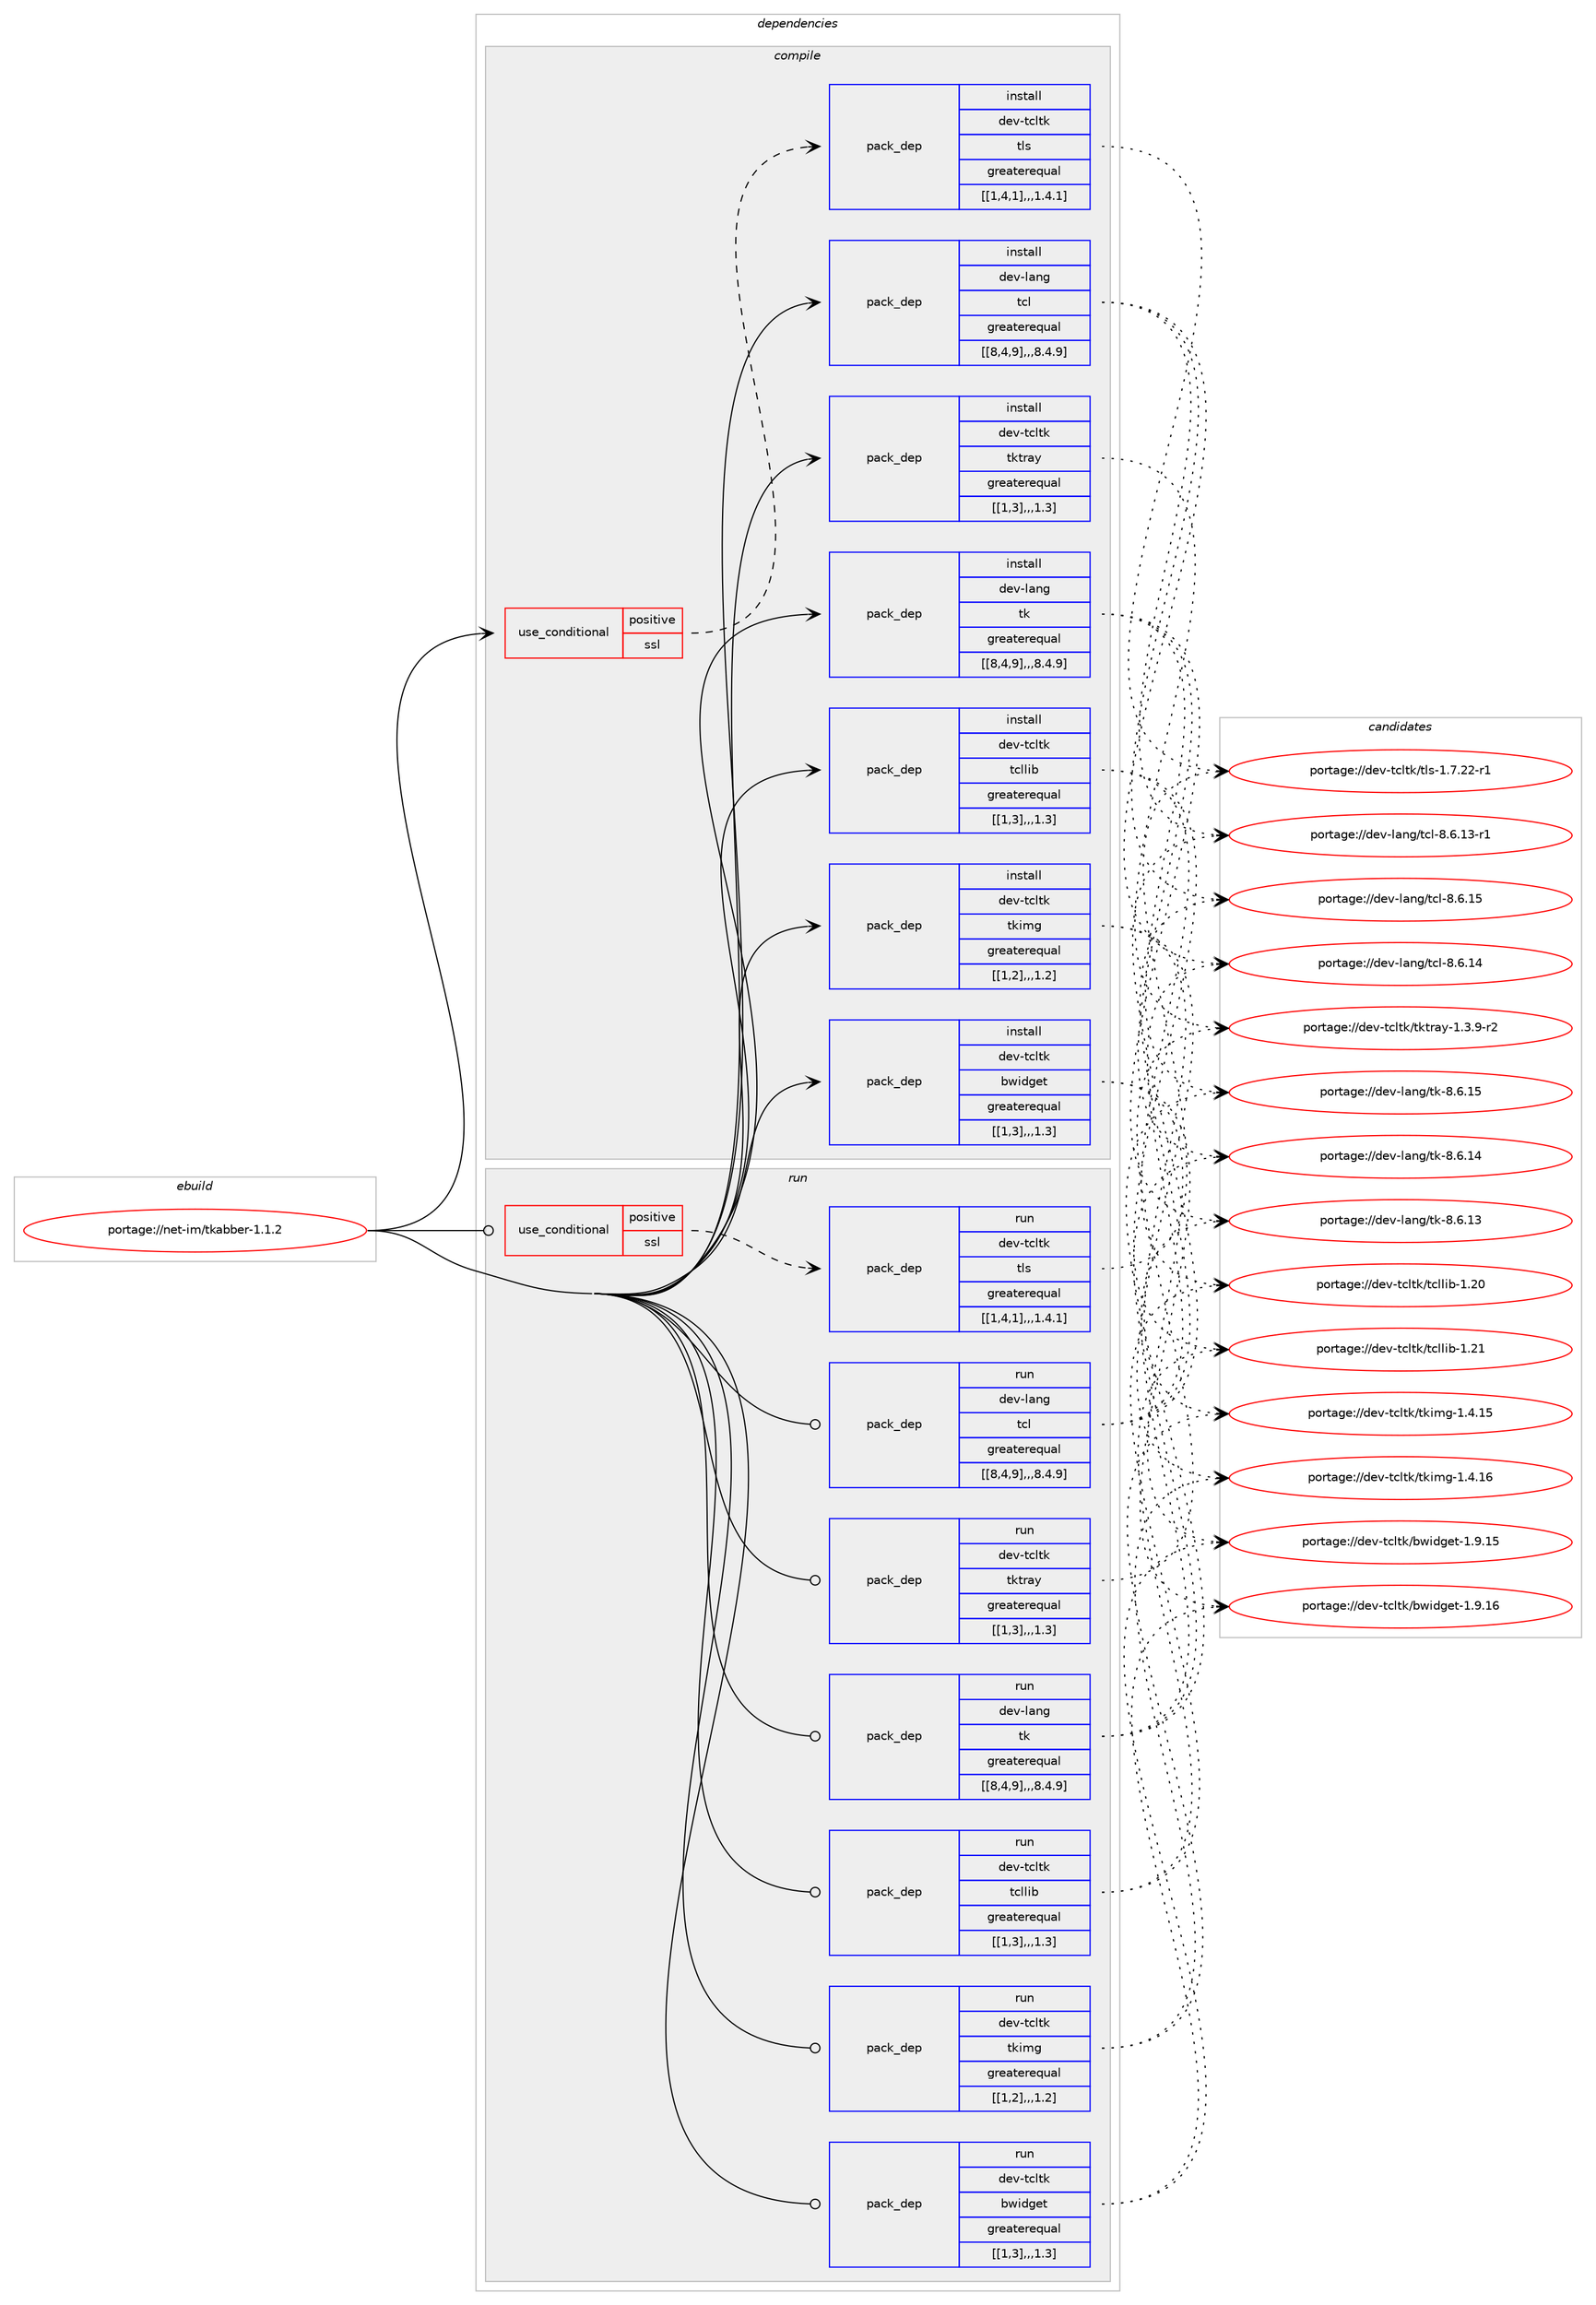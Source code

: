 digraph prolog {

# *************
# Graph options
# *************

newrank=true;
concentrate=true;
compound=true;
graph [rankdir=LR,fontname=Helvetica,fontsize=10,ranksep=1.5];#, ranksep=2.5, nodesep=0.2];
edge  [arrowhead=vee];
node  [fontname=Helvetica,fontsize=10];

# **********
# The ebuild
# **********

subgraph cluster_leftcol {
color=gray;
label=<<i>ebuild</i>>;
id [label="portage://net-im/tkabber-1.1.2", color=red, width=4, href="../net-im/tkabber-1.1.2.svg"];
}

# ****************
# The dependencies
# ****************

subgraph cluster_midcol {
color=gray;
label=<<i>dependencies</i>>;
subgraph cluster_compile {
fillcolor="#eeeeee";
style=filled;
label=<<i>compile</i>>;
subgraph cond2 {
dependency3 [label=<<TABLE BORDER="0" CELLBORDER="1" CELLSPACING="0" CELLPADDING="4"><TR><TD ROWSPAN="3" CELLPADDING="10">use_conditional</TD></TR><TR><TD>positive</TD></TR><TR><TD>ssl</TD></TR></TABLE>>, shape=none, color=red];
subgraph pack2 {
dependency4 [label=<<TABLE BORDER="0" CELLBORDER="1" CELLSPACING="0" CELLPADDING="4" WIDTH="220"><TR><TD ROWSPAN="6" CELLPADDING="30">pack_dep</TD></TR><TR><TD WIDTH="110">install</TD></TR><TR><TD>dev-tcltk</TD></TR><TR><TD>tls</TD></TR><TR><TD>greaterequal</TD></TR><TR><TD>[[1,4,1],,,1.4.1]</TD></TR></TABLE>>, shape=none, color=blue];
}
dependency3:e -> dependency4:w [weight=20,style="dashed",arrowhead="vee"];
}
id:e -> dependency3:w [weight=20,style="solid",arrowhead="vee"];
subgraph pack75 {
dependency98 [label=<<TABLE BORDER="0" CELLBORDER="1" CELLSPACING="0" CELLPADDING="4" WIDTH="220"><TR><TD ROWSPAN="6" CELLPADDING="30">pack_dep</TD></TR><TR><TD WIDTH="110">install</TD></TR><TR><TD>dev-lang</TD></TR><TR><TD>tcl</TD></TR><TR><TD>greaterequal</TD></TR><TR><TD>[[8,4,9],,,8.4.9]</TD></TR></TABLE>>, shape=none, color=blue];
}
id:e -> dependency98:w [weight=20,style="solid",arrowhead="vee"];
subgraph pack95 {
dependency124 [label=<<TABLE BORDER="0" CELLBORDER="1" CELLSPACING="0" CELLPADDING="4" WIDTH="220"><TR><TD ROWSPAN="6" CELLPADDING="30">pack_dep</TD></TR><TR><TD WIDTH="110">install</TD></TR><TR><TD>dev-lang</TD></TR><TR><TD>tk</TD></TR><TR><TD>greaterequal</TD></TR><TR><TD>[[8,4,9],,,8.4.9]</TD></TR></TABLE>>, shape=none, color=blue];
}
id:e -> dependency124:w [weight=20,style="solid",arrowhead="vee"];
subgraph pack114 {
dependency141 [label=<<TABLE BORDER="0" CELLBORDER="1" CELLSPACING="0" CELLPADDING="4" WIDTH="220"><TR><TD ROWSPAN="6" CELLPADDING="30">pack_dep</TD></TR><TR><TD WIDTH="110">install</TD></TR><TR><TD>dev-tcltk</TD></TR><TR><TD>bwidget</TD></TR><TR><TD>greaterequal</TD></TR><TR><TD>[[1,3],,,1.3]</TD></TR></TABLE>>, shape=none, color=blue];
}
id:e -> dependency141:w [weight=20,style="solid",arrowhead="vee"];
subgraph pack117 {
dependency170 [label=<<TABLE BORDER="0" CELLBORDER="1" CELLSPACING="0" CELLPADDING="4" WIDTH="220"><TR><TD ROWSPAN="6" CELLPADDING="30">pack_dep</TD></TR><TR><TD WIDTH="110">install</TD></TR><TR><TD>dev-tcltk</TD></TR><TR><TD>tcllib</TD></TR><TR><TD>greaterequal</TD></TR><TR><TD>[[1,3],,,1.3]</TD></TR></TABLE>>, shape=none, color=blue];
}
id:e -> dependency170:w [weight=20,style="solid",arrowhead="vee"];
subgraph pack142 {
dependency183 [label=<<TABLE BORDER="0" CELLBORDER="1" CELLSPACING="0" CELLPADDING="4" WIDTH="220"><TR><TD ROWSPAN="6" CELLPADDING="30">pack_dep</TD></TR><TR><TD WIDTH="110">install</TD></TR><TR><TD>dev-tcltk</TD></TR><TR><TD>tkimg</TD></TR><TR><TD>greaterequal</TD></TR><TR><TD>[[1,2],,,1.2]</TD></TR></TABLE>>, shape=none, color=blue];
}
id:e -> dependency183:w [weight=20,style="solid",arrowhead="vee"];
subgraph pack151 {
dependency190 [label=<<TABLE BORDER="0" CELLBORDER="1" CELLSPACING="0" CELLPADDING="4" WIDTH="220"><TR><TD ROWSPAN="6" CELLPADDING="30">pack_dep</TD></TR><TR><TD WIDTH="110">install</TD></TR><TR><TD>dev-tcltk</TD></TR><TR><TD>tktray</TD></TR><TR><TD>greaterequal</TD></TR><TR><TD>[[1,3],,,1.3]</TD></TR></TABLE>>, shape=none, color=blue];
}
id:e -> dependency190:w [weight=20,style="solid",arrowhead="vee"];
}
subgraph cluster_compileandrun {
fillcolor="#eeeeee";
style=filled;
label=<<i>compile and run</i>>;
}
subgraph cluster_run {
fillcolor="#eeeeee";
style=filled;
label=<<i>run</i>>;
subgraph cond46 {
dependency210 [label=<<TABLE BORDER="0" CELLBORDER="1" CELLSPACING="0" CELLPADDING="4"><TR><TD ROWSPAN="3" CELLPADDING="10">use_conditional</TD></TR><TR><TD>positive</TD></TR><TR><TD>ssl</TD></TR></TABLE>>, shape=none, color=red];
subgraph pack174 {
dependency235 [label=<<TABLE BORDER="0" CELLBORDER="1" CELLSPACING="0" CELLPADDING="4" WIDTH="220"><TR><TD ROWSPAN="6" CELLPADDING="30">pack_dep</TD></TR><TR><TD WIDTH="110">run</TD></TR><TR><TD>dev-tcltk</TD></TR><TR><TD>tls</TD></TR><TR><TD>greaterequal</TD></TR><TR><TD>[[1,4,1],,,1.4.1]</TD></TR></TABLE>>, shape=none, color=blue];
}
dependency210:e -> dependency235:w [weight=20,style="dashed",arrowhead="vee"];
}
id:e -> dependency210:w [weight=20,style="solid",arrowhead="odot"];
subgraph pack194 {
dependency255 [label=<<TABLE BORDER="0" CELLBORDER="1" CELLSPACING="0" CELLPADDING="4" WIDTH="220"><TR><TD ROWSPAN="6" CELLPADDING="30">pack_dep</TD></TR><TR><TD WIDTH="110">run</TD></TR><TR><TD>dev-lang</TD></TR><TR><TD>tcl</TD></TR><TR><TD>greaterequal</TD></TR><TR><TD>[[8,4,9],,,8.4.9]</TD></TR></TABLE>>, shape=none, color=blue];
}
id:e -> dependency255:w [weight=20,style="solid",arrowhead="odot"];
subgraph pack208 {
dependency276 [label=<<TABLE BORDER="0" CELLBORDER="1" CELLSPACING="0" CELLPADDING="4" WIDTH="220"><TR><TD ROWSPAN="6" CELLPADDING="30">pack_dep</TD></TR><TR><TD WIDTH="110">run</TD></TR><TR><TD>dev-lang</TD></TR><TR><TD>tk</TD></TR><TR><TD>greaterequal</TD></TR><TR><TD>[[8,4,9],,,8.4.9]</TD></TR></TABLE>>, shape=none, color=blue];
}
id:e -> dependency276:w [weight=20,style="solid",arrowhead="odot"];
subgraph pack219 {
dependency282 [label=<<TABLE BORDER="0" CELLBORDER="1" CELLSPACING="0" CELLPADDING="4" WIDTH="220"><TR><TD ROWSPAN="6" CELLPADDING="30">pack_dep</TD></TR><TR><TD WIDTH="110">run</TD></TR><TR><TD>dev-tcltk</TD></TR><TR><TD>bwidget</TD></TR><TR><TD>greaterequal</TD></TR><TR><TD>[[1,3],,,1.3]</TD></TR></TABLE>>, shape=none, color=blue];
}
id:e -> dependency282:w [weight=20,style="solid",arrowhead="odot"];
subgraph pack230 {
dependency295 [label=<<TABLE BORDER="0" CELLBORDER="1" CELLSPACING="0" CELLPADDING="4" WIDTH="220"><TR><TD ROWSPAN="6" CELLPADDING="30">pack_dep</TD></TR><TR><TD WIDTH="110">run</TD></TR><TR><TD>dev-tcltk</TD></TR><TR><TD>tcllib</TD></TR><TR><TD>greaterequal</TD></TR><TR><TD>[[1,3],,,1.3]</TD></TR></TABLE>>, shape=none, color=blue];
}
id:e -> dependency295:w [weight=20,style="solid",arrowhead="odot"];
subgraph pack236 {
dependency307 [label=<<TABLE BORDER="0" CELLBORDER="1" CELLSPACING="0" CELLPADDING="4" WIDTH="220"><TR><TD ROWSPAN="6" CELLPADDING="30">pack_dep</TD></TR><TR><TD WIDTH="110">run</TD></TR><TR><TD>dev-tcltk</TD></TR><TR><TD>tkimg</TD></TR><TR><TD>greaterequal</TD></TR><TR><TD>[[1,2],,,1.2]</TD></TR></TABLE>>, shape=none, color=blue];
}
id:e -> dependency307:w [weight=20,style="solid",arrowhead="odot"];
subgraph pack242 {
dependency314 [label=<<TABLE BORDER="0" CELLBORDER="1" CELLSPACING="0" CELLPADDING="4" WIDTH="220"><TR><TD ROWSPAN="6" CELLPADDING="30">pack_dep</TD></TR><TR><TD WIDTH="110">run</TD></TR><TR><TD>dev-tcltk</TD></TR><TR><TD>tktray</TD></TR><TR><TD>greaterequal</TD></TR><TR><TD>[[1,3],,,1.3]</TD></TR></TABLE>>, shape=none, color=blue];
}
id:e -> dependency314:w [weight=20,style="solid",arrowhead="odot"];
}
}

# **************
# The candidates
# **************

subgraph cluster_choices {
rank=same;
color=gray;
label=<<i>candidates</i>>;

subgraph choice143 {
color=black;
nodesep=1;
choice100101118451169910811610747116108115454946554650504511449 [label="portage://dev-tcltk/tls-1.7.22-r1", color=red, width=4,href="../dev-tcltk/tls-1.7.22-r1.svg"];
dependency4:e -> choice100101118451169910811610747116108115454946554650504511449:w [style=dotted,weight="100"];
}
subgraph choice155 {
color=black;
nodesep=1;
choice1001011184510897110103471169910845564654464953 [label="portage://dev-lang/tcl-8.6.15", color=red, width=4,href="../dev-lang/tcl-8.6.15.svg"];
choice1001011184510897110103471169910845564654464952 [label="portage://dev-lang/tcl-8.6.14", color=red, width=4,href="../dev-lang/tcl-8.6.14.svg"];
choice10010111845108971101034711699108455646544649514511449 [label="portage://dev-lang/tcl-8.6.13-r1", color=red, width=4,href="../dev-lang/tcl-8.6.13-r1.svg"];
dependency98:e -> choice1001011184510897110103471169910845564654464953:w [style=dotted,weight="100"];
dependency98:e -> choice1001011184510897110103471169910845564654464952:w [style=dotted,weight="100"];
dependency98:e -> choice10010111845108971101034711699108455646544649514511449:w [style=dotted,weight="100"];
}
subgraph choice161 {
color=black;
nodesep=1;
choice10010111845108971101034711610745564654464953 [label="portage://dev-lang/tk-8.6.15", color=red, width=4,href="../dev-lang/tk-8.6.15.svg"];
choice10010111845108971101034711610745564654464952 [label="portage://dev-lang/tk-8.6.14", color=red, width=4,href="../dev-lang/tk-8.6.14.svg"];
choice10010111845108971101034711610745564654464951 [label="portage://dev-lang/tk-8.6.13", color=red, width=4,href="../dev-lang/tk-8.6.13.svg"];
dependency124:e -> choice10010111845108971101034711610745564654464953:w [style=dotted,weight="100"];
dependency124:e -> choice10010111845108971101034711610745564654464952:w [style=dotted,weight="100"];
dependency124:e -> choice10010111845108971101034711610745564654464951:w [style=dotted,weight="100"];
}
subgraph choice170 {
color=black;
nodesep=1;
choice1001011184511699108116107479811910510010310111645494657464954 [label="portage://dev-tcltk/bwidget-1.9.16", color=red, width=4,href="../dev-tcltk/bwidget-1.9.16.svg"];
choice1001011184511699108116107479811910510010310111645494657464953 [label="portage://dev-tcltk/bwidget-1.9.15", color=red, width=4,href="../dev-tcltk/bwidget-1.9.15.svg"];
dependency141:e -> choice1001011184511699108116107479811910510010310111645494657464954:w [style=dotted,weight="100"];
dependency141:e -> choice1001011184511699108116107479811910510010310111645494657464953:w [style=dotted,weight="100"];
}
subgraph choice179 {
color=black;
nodesep=1;
choice10010111845116991081161074711699108108105984549465049 [label="portage://dev-tcltk/tcllib-1.21", color=red, width=4,href="../dev-tcltk/tcllib-1.21.svg"];
choice10010111845116991081161074711699108108105984549465048 [label="portage://dev-tcltk/tcllib-1.20", color=red, width=4,href="../dev-tcltk/tcllib-1.20.svg"];
dependency170:e -> choice10010111845116991081161074711699108108105984549465049:w [style=dotted,weight="100"];
dependency170:e -> choice10010111845116991081161074711699108108105984549465048:w [style=dotted,weight="100"];
}
subgraph choice188 {
color=black;
nodesep=1;
choice10010111845116991081161074711610710510910345494652464954 [label="portage://dev-tcltk/tkimg-1.4.16", color=red, width=4,href="../dev-tcltk/tkimg-1.4.16.svg"];
choice10010111845116991081161074711610710510910345494652464953 [label="portage://dev-tcltk/tkimg-1.4.15", color=red, width=4,href="../dev-tcltk/tkimg-1.4.15.svg"];
dependency183:e -> choice10010111845116991081161074711610710510910345494652464954:w [style=dotted,weight="100"];
dependency183:e -> choice10010111845116991081161074711610710510910345494652464953:w [style=dotted,weight="100"];
}
subgraph choice193 {
color=black;
nodesep=1;
choice100101118451169910811610747116107116114971214549465146574511450 [label="portage://dev-tcltk/tktray-1.3.9-r2", color=red, width=4,href="../dev-tcltk/tktray-1.3.9-r2.svg"];
dependency190:e -> choice100101118451169910811610747116107116114971214549465146574511450:w [style=dotted,weight="100"];
}
subgraph choice195 {
color=black;
nodesep=1;
choice100101118451169910811610747116108115454946554650504511449 [label="portage://dev-tcltk/tls-1.7.22-r1", color=red, width=4,href="../dev-tcltk/tls-1.7.22-r1.svg"];
dependency235:e -> choice100101118451169910811610747116108115454946554650504511449:w [style=dotted,weight="100"];
}
subgraph choice200 {
color=black;
nodesep=1;
choice1001011184510897110103471169910845564654464953 [label="portage://dev-lang/tcl-8.6.15", color=red, width=4,href="../dev-lang/tcl-8.6.15.svg"];
choice1001011184510897110103471169910845564654464952 [label="portage://dev-lang/tcl-8.6.14", color=red, width=4,href="../dev-lang/tcl-8.6.14.svg"];
choice10010111845108971101034711699108455646544649514511449 [label="portage://dev-lang/tcl-8.6.13-r1", color=red, width=4,href="../dev-lang/tcl-8.6.13-r1.svg"];
dependency255:e -> choice1001011184510897110103471169910845564654464953:w [style=dotted,weight="100"];
dependency255:e -> choice1001011184510897110103471169910845564654464952:w [style=dotted,weight="100"];
dependency255:e -> choice10010111845108971101034711699108455646544649514511449:w [style=dotted,weight="100"];
}
subgraph choice203 {
color=black;
nodesep=1;
choice10010111845108971101034711610745564654464953 [label="portage://dev-lang/tk-8.6.15", color=red, width=4,href="../dev-lang/tk-8.6.15.svg"];
choice10010111845108971101034711610745564654464952 [label="portage://dev-lang/tk-8.6.14", color=red, width=4,href="../dev-lang/tk-8.6.14.svg"];
choice10010111845108971101034711610745564654464951 [label="portage://dev-lang/tk-8.6.13", color=red, width=4,href="../dev-lang/tk-8.6.13.svg"];
dependency276:e -> choice10010111845108971101034711610745564654464953:w [style=dotted,weight="100"];
dependency276:e -> choice10010111845108971101034711610745564654464952:w [style=dotted,weight="100"];
dependency276:e -> choice10010111845108971101034711610745564654464951:w [style=dotted,weight="100"];
}
subgraph choice207 {
color=black;
nodesep=1;
choice1001011184511699108116107479811910510010310111645494657464954 [label="portage://dev-tcltk/bwidget-1.9.16", color=red, width=4,href="../dev-tcltk/bwidget-1.9.16.svg"];
choice1001011184511699108116107479811910510010310111645494657464953 [label="portage://dev-tcltk/bwidget-1.9.15", color=red, width=4,href="../dev-tcltk/bwidget-1.9.15.svg"];
dependency282:e -> choice1001011184511699108116107479811910510010310111645494657464954:w [style=dotted,weight="100"];
dependency282:e -> choice1001011184511699108116107479811910510010310111645494657464953:w [style=dotted,weight="100"];
}
subgraph choice210 {
color=black;
nodesep=1;
choice10010111845116991081161074711699108108105984549465049 [label="portage://dev-tcltk/tcllib-1.21", color=red, width=4,href="../dev-tcltk/tcllib-1.21.svg"];
choice10010111845116991081161074711699108108105984549465048 [label="portage://dev-tcltk/tcllib-1.20", color=red, width=4,href="../dev-tcltk/tcllib-1.20.svg"];
dependency295:e -> choice10010111845116991081161074711699108108105984549465049:w [style=dotted,weight="100"];
dependency295:e -> choice10010111845116991081161074711699108108105984549465048:w [style=dotted,weight="100"];
}
subgraph choice212 {
color=black;
nodesep=1;
choice10010111845116991081161074711610710510910345494652464954 [label="portage://dev-tcltk/tkimg-1.4.16", color=red, width=4,href="../dev-tcltk/tkimg-1.4.16.svg"];
choice10010111845116991081161074711610710510910345494652464953 [label="portage://dev-tcltk/tkimg-1.4.15", color=red, width=4,href="../dev-tcltk/tkimg-1.4.15.svg"];
dependency307:e -> choice10010111845116991081161074711610710510910345494652464954:w [style=dotted,weight="100"];
dependency307:e -> choice10010111845116991081161074711610710510910345494652464953:w [style=dotted,weight="100"];
}
subgraph choice214 {
color=black;
nodesep=1;
choice100101118451169910811610747116107116114971214549465146574511450 [label="portage://dev-tcltk/tktray-1.3.9-r2", color=red, width=4,href="../dev-tcltk/tktray-1.3.9-r2.svg"];
dependency314:e -> choice100101118451169910811610747116107116114971214549465146574511450:w [style=dotted,weight="100"];
}
}

}
